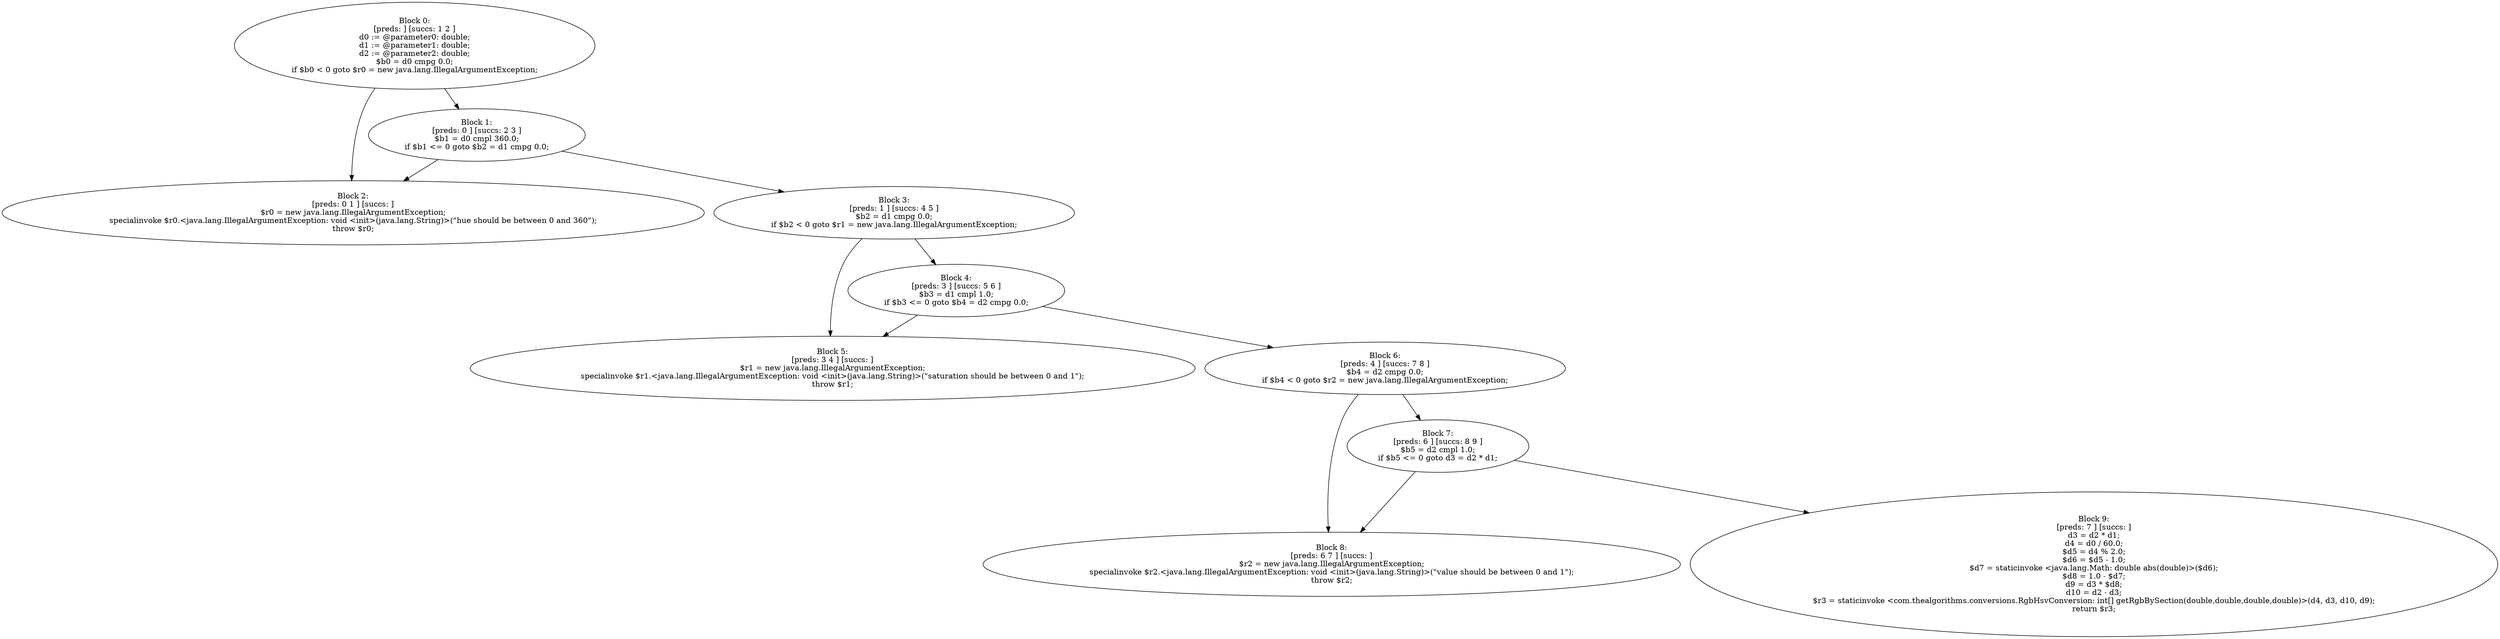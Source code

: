 digraph "unitGraph" {
    "Block 0:
[preds: ] [succs: 1 2 ]
d0 := @parameter0: double;
d1 := @parameter1: double;
d2 := @parameter2: double;
$b0 = d0 cmpg 0.0;
if $b0 < 0 goto $r0 = new java.lang.IllegalArgumentException;
"
    "Block 1:
[preds: 0 ] [succs: 2 3 ]
$b1 = d0 cmpl 360.0;
if $b1 <= 0 goto $b2 = d1 cmpg 0.0;
"
    "Block 2:
[preds: 0 1 ] [succs: ]
$r0 = new java.lang.IllegalArgumentException;
specialinvoke $r0.<java.lang.IllegalArgumentException: void <init>(java.lang.String)>(\"hue should be between 0 and 360\");
throw $r0;
"
    "Block 3:
[preds: 1 ] [succs: 4 5 ]
$b2 = d1 cmpg 0.0;
if $b2 < 0 goto $r1 = new java.lang.IllegalArgumentException;
"
    "Block 4:
[preds: 3 ] [succs: 5 6 ]
$b3 = d1 cmpl 1.0;
if $b3 <= 0 goto $b4 = d2 cmpg 0.0;
"
    "Block 5:
[preds: 3 4 ] [succs: ]
$r1 = new java.lang.IllegalArgumentException;
specialinvoke $r1.<java.lang.IllegalArgumentException: void <init>(java.lang.String)>(\"saturation should be between 0 and 1\");
throw $r1;
"
    "Block 6:
[preds: 4 ] [succs: 7 8 ]
$b4 = d2 cmpg 0.0;
if $b4 < 0 goto $r2 = new java.lang.IllegalArgumentException;
"
    "Block 7:
[preds: 6 ] [succs: 8 9 ]
$b5 = d2 cmpl 1.0;
if $b5 <= 0 goto d3 = d2 * d1;
"
    "Block 8:
[preds: 6 7 ] [succs: ]
$r2 = new java.lang.IllegalArgumentException;
specialinvoke $r2.<java.lang.IllegalArgumentException: void <init>(java.lang.String)>(\"value should be between 0 and 1\");
throw $r2;
"
    "Block 9:
[preds: 7 ] [succs: ]
d3 = d2 * d1;
d4 = d0 / 60.0;
$d5 = d4 % 2.0;
$d6 = $d5 - 1.0;
$d7 = staticinvoke <java.lang.Math: double abs(double)>($d6);
$d8 = 1.0 - $d7;
d9 = d3 * $d8;
d10 = d2 - d3;
$r3 = staticinvoke <com.thealgorithms.conversions.RgbHsvConversion: int[] getRgbBySection(double,double,double,double)>(d4, d3, d10, d9);
return $r3;
"
    "Block 0:
[preds: ] [succs: 1 2 ]
d0 := @parameter0: double;
d1 := @parameter1: double;
d2 := @parameter2: double;
$b0 = d0 cmpg 0.0;
if $b0 < 0 goto $r0 = new java.lang.IllegalArgumentException;
"->"Block 1:
[preds: 0 ] [succs: 2 3 ]
$b1 = d0 cmpl 360.0;
if $b1 <= 0 goto $b2 = d1 cmpg 0.0;
";
    "Block 0:
[preds: ] [succs: 1 2 ]
d0 := @parameter0: double;
d1 := @parameter1: double;
d2 := @parameter2: double;
$b0 = d0 cmpg 0.0;
if $b0 < 0 goto $r0 = new java.lang.IllegalArgumentException;
"->"Block 2:
[preds: 0 1 ] [succs: ]
$r0 = new java.lang.IllegalArgumentException;
specialinvoke $r0.<java.lang.IllegalArgumentException: void <init>(java.lang.String)>(\"hue should be between 0 and 360\");
throw $r0;
";
    "Block 1:
[preds: 0 ] [succs: 2 3 ]
$b1 = d0 cmpl 360.0;
if $b1 <= 0 goto $b2 = d1 cmpg 0.0;
"->"Block 2:
[preds: 0 1 ] [succs: ]
$r0 = new java.lang.IllegalArgumentException;
specialinvoke $r0.<java.lang.IllegalArgumentException: void <init>(java.lang.String)>(\"hue should be between 0 and 360\");
throw $r0;
";
    "Block 1:
[preds: 0 ] [succs: 2 3 ]
$b1 = d0 cmpl 360.0;
if $b1 <= 0 goto $b2 = d1 cmpg 0.0;
"->"Block 3:
[preds: 1 ] [succs: 4 5 ]
$b2 = d1 cmpg 0.0;
if $b2 < 0 goto $r1 = new java.lang.IllegalArgumentException;
";
    "Block 3:
[preds: 1 ] [succs: 4 5 ]
$b2 = d1 cmpg 0.0;
if $b2 < 0 goto $r1 = new java.lang.IllegalArgumentException;
"->"Block 4:
[preds: 3 ] [succs: 5 6 ]
$b3 = d1 cmpl 1.0;
if $b3 <= 0 goto $b4 = d2 cmpg 0.0;
";
    "Block 3:
[preds: 1 ] [succs: 4 5 ]
$b2 = d1 cmpg 0.0;
if $b2 < 0 goto $r1 = new java.lang.IllegalArgumentException;
"->"Block 5:
[preds: 3 4 ] [succs: ]
$r1 = new java.lang.IllegalArgumentException;
specialinvoke $r1.<java.lang.IllegalArgumentException: void <init>(java.lang.String)>(\"saturation should be between 0 and 1\");
throw $r1;
";
    "Block 4:
[preds: 3 ] [succs: 5 6 ]
$b3 = d1 cmpl 1.0;
if $b3 <= 0 goto $b4 = d2 cmpg 0.0;
"->"Block 5:
[preds: 3 4 ] [succs: ]
$r1 = new java.lang.IllegalArgumentException;
specialinvoke $r1.<java.lang.IllegalArgumentException: void <init>(java.lang.String)>(\"saturation should be between 0 and 1\");
throw $r1;
";
    "Block 4:
[preds: 3 ] [succs: 5 6 ]
$b3 = d1 cmpl 1.0;
if $b3 <= 0 goto $b4 = d2 cmpg 0.0;
"->"Block 6:
[preds: 4 ] [succs: 7 8 ]
$b4 = d2 cmpg 0.0;
if $b4 < 0 goto $r2 = new java.lang.IllegalArgumentException;
";
    "Block 6:
[preds: 4 ] [succs: 7 8 ]
$b4 = d2 cmpg 0.0;
if $b4 < 0 goto $r2 = new java.lang.IllegalArgumentException;
"->"Block 7:
[preds: 6 ] [succs: 8 9 ]
$b5 = d2 cmpl 1.0;
if $b5 <= 0 goto d3 = d2 * d1;
";
    "Block 6:
[preds: 4 ] [succs: 7 8 ]
$b4 = d2 cmpg 0.0;
if $b4 < 0 goto $r2 = new java.lang.IllegalArgumentException;
"->"Block 8:
[preds: 6 7 ] [succs: ]
$r2 = new java.lang.IllegalArgumentException;
specialinvoke $r2.<java.lang.IllegalArgumentException: void <init>(java.lang.String)>(\"value should be between 0 and 1\");
throw $r2;
";
    "Block 7:
[preds: 6 ] [succs: 8 9 ]
$b5 = d2 cmpl 1.0;
if $b5 <= 0 goto d3 = d2 * d1;
"->"Block 8:
[preds: 6 7 ] [succs: ]
$r2 = new java.lang.IllegalArgumentException;
specialinvoke $r2.<java.lang.IllegalArgumentException: void <init>(java.lang.String)>(\"value should be between 0 and 1\");
throw $r2;
";
    "Block 7:
[preds: 6 ] [succs: 8 9 ]
$b5 = d2 cmpl 1.0;
if $b5 <= 0 goto d3 = d2 * d1;
"->"Block 9:
[preds: 7 ] [succs: ]
d3 = d2 * d1;
d4 = d0 / 60.0;
$d5 = d4 % 2.0;
$d6 = $d5 - 1.0;
$d7 = staticinvoke <java.lang.Math: double abs(double)>($d6);
$d8 = 1.0 - $d7;
d9 = d3 * $d8;
d10 = d2 - d3;
$r3 = staticinvoke <com.thealgorithms.conversions.RgbHsvConversion: int[] getRgbBySection(double,double,double,double)>(d4, d3, d10, d9);
return $r3;
";
}
